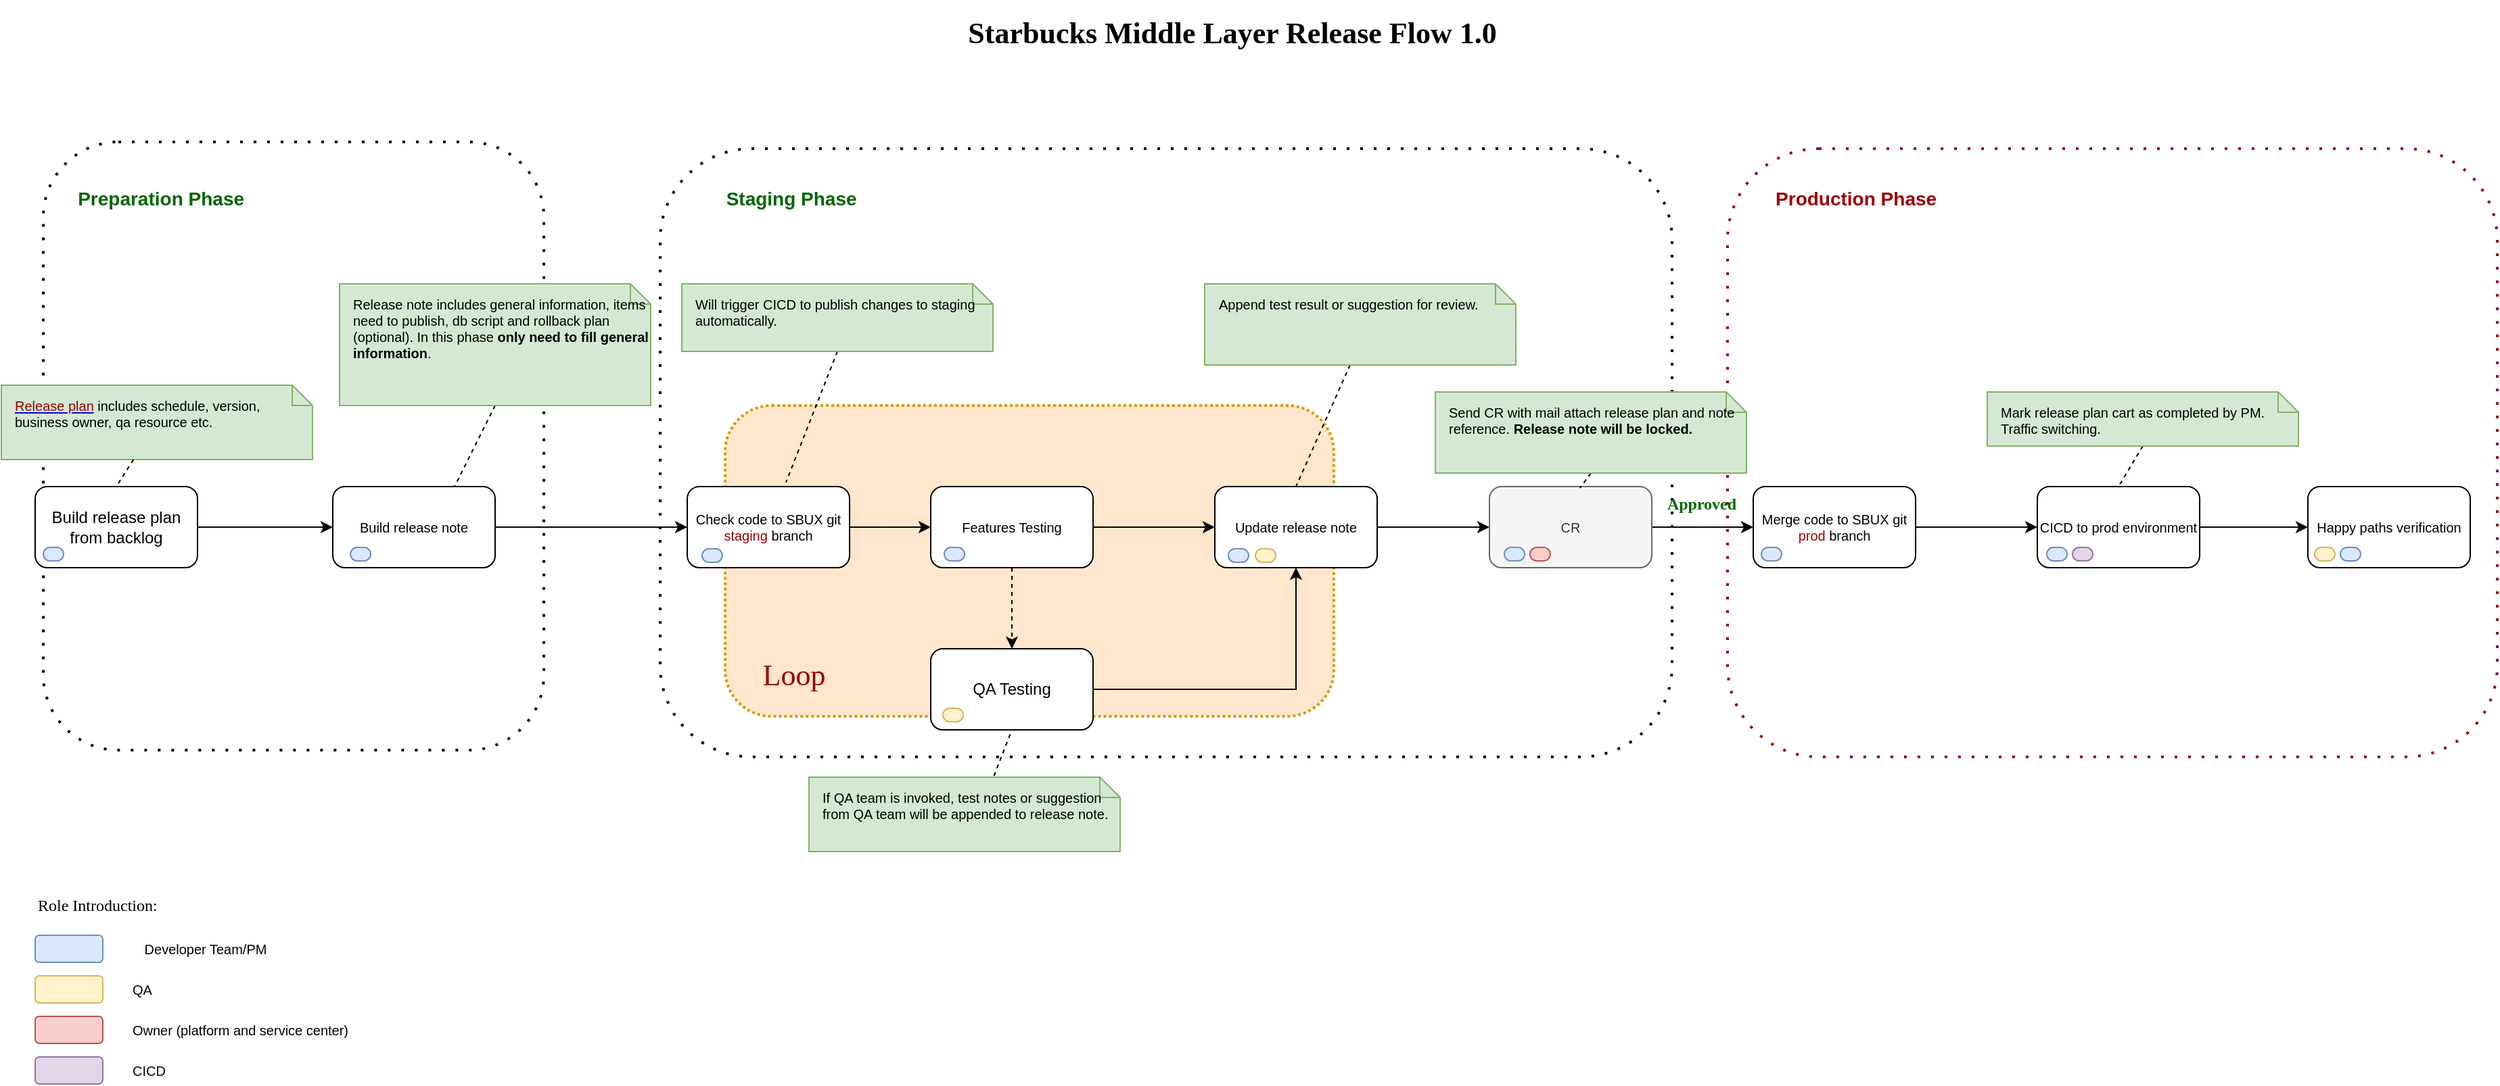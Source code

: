 <mxfile version="12.2.3" type="github" pages="1">
  <diagram id="5qH7znrg4a5zOn3isVv2" name="Release flow">
    <mxGraphModel dx="1053" dy="1758" grid="1" gridSize="10" guides="1" tooltips="1" connect="1" arrows="1" fold="1" page="1" pageScale="1" pageWidth="827" pageHeight="1169" math="0" shadow="0">
      <root>
        <mxCell id="0"/>
        <mxCell id="1" parent="0"/>
        <mxCell id="JBRAxDGxRT8pR8L-ADlC-114" value="" style="rounded=1;whiteSpace=wrap;html=1;fontFamily=Verdana;fontSize=22;align=left;dashed=1;dashPattern=1 4;fillColor=none;strokeWidth=2;" vertex="1" parent="1">
          <mxGeometry x="552" y="-60" width="748" height="450" as="geometry"/>
        </mxCell>
        <mxCell id="JBRAxDGxRT8pR8L-ADlC-132" value="" style="rounded=1;whiteSpace=wrap;html=1;fontFamily=Verdana;fontSize=22;align=left;fillColor=#ffe6cc;strokeWidth=2;strokeColor=#d79b00;dashed=1;dashPattern=1 1;" vertex="1" parent="1">
          <mxGeometry x="600" y="130" width="450" height="230" as="geometry"/>
        </mxCell>
        <mxCell id="JBRAxDGxRT8pR8L-ADlC-120" value="" style="rounded=1;whiteSpace=wrap;html=1;fontFamily=Verdana;fontSize=22;align=left;dashed=1;dashPattern=1 4;fillColor=none;strokeWidth=2;strokeColor=#990000;" vertex="1" parent="1">
          <mxGeometry x="1341" y="-60" width="569" height="450" as="geometry"/>
        </mxCell>
        <mxCell id="JBRAxDGxRT8pR8L-ADlC-111" value="" style="rounded=1;whiteSpace=wrap;html=1;fontFamily=Verdana;fontSize=22;align=left;dashed=1;dashPattern=1 4;fillColor=none;strokeWidth=2;" vertex="1" parent="1">
          <mxGeometry x="96" y="-65" width="370" height="450" as="geometry"/>
        </mxCell>
        <mxCell id="JBRAxDGxRT8pR8L-ADlC-82" style="edgeStyle=orthogonalEdgeStyle;rounded=0;orthogonalLoop=1;jettySize=auto;html=1;entryX=0;entryY=0.5;entryDx=0;entryDy=0;fontFamily=Helvetica;fontSize=10;" edge="1" parent="1" source="yajSgocMUXoN1iImktwN-1" target="JBRAxDGxRT8pR8L-ADlC-40">
          <mxGeometry relative="1" as="geometry"/>
        </mxCell>
        <mxCell id="yajSgocMUXoN1iImktwN-1" value="Build release plan from backlog" style="rounded=1;whiteSpace=wrap;html=1;" parent="1" vertex="1">
          <mxGeometry x="90" y="190" width="120" height="60" as="geometry"/>
        </mxCell>
        <mxCell id="JBRAxDGxRT8pR8L-ADlC-90" style="edgeStyle=orthogonalEdgeStyle;rounded=0;orthogonalLoop=1;jettySize=auto;html=1;entryX=0.5;entryY=1;entryDx=0;entryDy=0;fontFamily=Helvetica;fontSize=10;" edge="1" parent="1" source="yajSgocMUXoN1iImktwN-3" target="JBRAxDGxRT8pR8L-ADlC-49">
          <mxGeometry relative="1" as="geometry"/>
        </mxCell>
        <mxCell id="yajSgocMUXoN1iImktwN-3" value="QA Testing" style="rounded=1;whiteSpace=wrap;html=1;" parent="1" vertex="1">
          <mxGeometry x="752" y="310" width="120" height="60" as="geometry"/>
        </mxCell>
        <mxCell id="JBRAxDGxRT8pR8L-ADlC-38" value="" style="rounded=0;html=1;labelBackgroundColor=none;endArrow=none;dashed=1;entryX=0.75;entryY=0;entryDx=0;entryDy=0;exitX=0.5;exitY=1;exitDx=0;exitDy=0;exitPerimeter=0;" edge="1" source="JBRAxDGxRT8pR8L-ADlC-45" target="JBRAxDGxRT8pR8L-ADlC-40" parent="1">
          <mxGeometry relative="1" as="geometry">
            <mxPoint x="496" y="110" as="sourcePoint"/>
            <mxPoint x="323.75" y="170" as="targetPoint"/>
          </mxGeometry>
        </mxCell>
        <mxCell id="JBRAxDGxRT8pR8L-ADlC-85" style="edgeStyle=orthogonalEdgeStyle;rounded=0;orthogonalLoop=1;jettySize=auto;html=1;fontFamily=Helvetica;fontSize=10;" edge="1" parent="1" source="JBRAxDGxRT8pR8L-ADlC-39" target="JBRAxDGxRT8pR8L-ADlC-48">
          <mxGeometry relative="1" as="geometry"/>
        </mxCell>
        <mxCell id="JBRAxDGxRT8pR8L-ADlC-39" value="Check code to SBUX git &lt;font color=&quot;#990000&quot;&gt;staging&lt;/font&gt; branch" style="rounded=1;whiteSpace=wrap;html=1;fontFamily=Helvetica;fontSize=10;align=center;" vertex="1" parent="1">
          <mxGeometry x="572" y="190" width="120" height="60" as="geometry"/>
        </mxCell>
        <mxCell id="JBRAxDGxRT8pR8L-ADlC-131" style="edgeStyle=orthogonalEdgeStyle;rounded=0;orthogonalLoop=1;jettySize=auto;html=1;entryX=0;entryY=0.5;entryDx=0;entryDy=0;fontFamily=Verdana;fontSize=22;" edge="1" parent="1" source="JBRAxDGxRT8pR8L-ADlC-40" target="JBRAxDGxRT8pR8L-ADlC-39">
          <mxGeometry relative="1" as="geometry"/>
        </mxCell>
        <mxCell id="JBRAxDGxRT8pR8L-ADlC-40" value="Build release note" style="rounded=1;whiteSpace=wrap;html=1;fontFamily=Helvetica;fontSize=10;align=center;" vertex="1" parent="1">
          <mxGeometry x="310" y="190" width="120" height="60" as="geometry"/>
        </mxCell>
        <mxCell id="JBRAxDGxRT8pR8L-ADlC-43" value="&lt;p style=&quot;margin: 10px 0px 0px 10px ; text-align: left ; font-size: 10px&quot;&gt;&lt;a href=&quot;data:page/id,5qH7znrg4a5zOn3isVv2&quot;&gt;&lt;font color=&quot;#990000&quot;&gt;Release plan&lt;/font&gt;&lt;/a&gt;&amp;nbsp;includes schedule, version, business owner, qa resource etc.&lt;/p&gt;" style="shape=note;html=1;size=15;spacingLeft=5;align=left;html=1;overflow=fill;whiteSpace=wrap;align=center;fontFamily=Helvetica;fontSize=10;fillColor=#d5e8d4;strokeColor=#82b366;" vertex="1" parent="1">
          <mxGeometry x="65" y="115" width="230" height="55" as="geometry"/>
        </mxCell>
        <mxCell id="JBRAxDGxRT8pR8L-ADlC-45" value="&lt;p style=&quot;margin: 10px 0px 0px 10px ; text-align: left ; font-size: 10px&quot;&gt;Release note includes general information, items need to publish, db script and rollback plan (optional). In this phase &lt;b&gt;only need to fill general information&lt;/b&gt;.&lt;/p&gt;" style="shape=note;html=1;size=15;spacingLeft=5;align=left;html=1;overflow=fill;whiteSpace=wrap;align=center;fontFamily=Helvetica;fontSize=10;fillColor=#d5e8d4;strokeColor=#82b366;" vertex="1" parent="1">
          <mxGeometry x="315" y="40" width="230" height="90" as="geometry"/>
        </mxCell>
        <mxCell id="JBRAxDGxRT8pR8L-ADlC-44" value="" style="rounded=0;html=1;labelBackgroundColor=none;endArrow=none;dashed=1;entryX=0.5;entryY=0;entryDx=0;entryDy=0;" edge="1" parent="1" source="JBRAxDGxRT8pR8L-ADlC-43" target="yajSgocMUXoN1iImktwN-1">
          <mxGeometry relative="1" as="geometry">
            <mxPoint x="199" y="201.98" as="targetPoint"/>
          </mxGeometry>
        </mxCell>
        <mxCell id="JBRAxDGxRT8pR8L-ADlC-86" style="edgeStyle=orthogonalEdgeStyle;rounded=0;orthogonalLoop=1;jettySize=auto;html=1;entryX=0.5;entryY=0;entryDx=0;entryDy=0;fontFamily=Helvetica;fontSize=10;dashed=1;" edge="1" parent="1" source="JBRAxDGxRT8pR8L-ADlC-48" target="yajSgocMUXoN1iImktwN-3">
          <mxGeometry relative="1" as="geometry"/>
        </mxCell>
        <mxCell id="JBRAxDGxRT8pR8L-ADlC-89" style="edgeStyle=orthogonalEdgeStyle;rounded=0;orthogonalLoop=1;jettySize=auto;html=1;entryX=0;entryY=0.5;entryDx=0;entryDy=0;fontFamily=Helvetica;fontSize=10;" edge="1" parent="1" source="JBRAxDGxRT8pR8L-ADlC-48" target="JBRAxDGxRT8pR8L-ADlC-49">
          <mxGeometry relative="1" as="geometry"/>
        </mxCell>
        <mxCell id="JBRAxDGxRT8pR8L-ADlC-48" value="Features Testing" style="rounded=1;whiteSpace=wrap;html=1;fontFamily=Helvetica;fontSize=10;align=center;" vertex="1" parent="1">
          <mxGeometry x="752" y="190" width="120" height="60" as="geometry"/>
        </mxCell>
        <mxCell id="JBRAxDGxRT8pR8L-ADlC-49" value="Update release note" style="rounded=1;whiteSpace=wrap;html=1;fontFamily=Helvetica;fontSize=10;align=center;" vertex="1" parent="1">
          <mxGeometry x="962" y="190" width="120" height="60" as="geometry"/>
        </mxCell>
        <mxCell id="JBRAxDGxRT8pR8L-ADlC-92" style="edgeStyle=orthogonalEdgeStyle;rounded=0;orthogonalLoop=1;jettySize=auto;html=1;entryX=0;entryY=0.5;entryDx=0;entryDy=0;fontFamily=Helvetica;fontSize=10;" edge="1" parent="1" source="JBRAxDGxRT8pR8L-ADlC-50" target="JBRAxDGxRT8pR8L-ADlC-51">
          <mxGeometry relative="1" as="geometry"/>
        </mxCell>
        <mxCell id="JBRAxDGxRT8pR8L-ADlC-50" value="Merge code to SBUX git &lt;font color=&quot;#990000&quot;&gt;prod&amp;nbsp;&lt;/font&gt;branch" style="rounded=1;whiteSpace=wrap;html=1;fontFamily=Helvetica;fontSize=10;align=center;" vertex="1" parent="1">
          <mxGeometry x="1360" y="190" width="120" height="60" as="geometry"/>
        </mxCell>
        <mxCell id="JBRAxDGxRT8pR8L-ADlC-93" style="edgeStyle=orthogonalEdgeStyle;rounded=0;orthogonalLoop=1;jettySize=auto;html=1;entryX=0;entryY=0.5;entryDx=0;entryDy=0;fontFamily=Helvetica;fontSize=10;" edge="1" parent="1" source="JBRAxDGxRT8pR8L-ADlC-51" target="JBRAxDGxRT8pR8L-ADlC-52">
          <mxGeometry relative="1" as="geometry"/>
        </mxCell>
        <mxCell id="JBRAxDGxRT8pR8L-ADlC-51" value="CICD to prod environment" style="rounded=1;whiteSpace=wrap;html=1;fontFamily=Helvetica;fontSize=10;align=center;" vertex="1" parent="1">
          <mxGeometry x="1570" y="190" width="120" height="60" as="geometry"/>
        </mxCell>
        <mxCell id="JBRAxDGxRT8pR8L-ADlC-52" value="Happy paths verification" style="rounded=1;whiteSpace=wrap;html=1;fontFamily=Helvetica;fontSize=10;align=center;" vertex="1" parent="1">
          <mxGeometry x="1770" y="190" width="120" height="60" as="geometry"/>
        </mxCell>
        <mxCell id="JBRAxDGxRT8pR8L-ADlC-56" value="" style="rounded=1;whiteSpace=wrap;html=1;fontFamily=Helvetica;fontSize=10;align=center;fillColor=#dae8fc;strokeColor=#6c8ebf;" vertex="1" parent="1">
          <mxGeometry x="90" y="522" width="50" height="20" as="geometry"/>
        </mxCell>
        <mxCell id="JBRAxDGxRT8pR8L-ADlC-57" value="Developer Team/PM" style="text;html=1;strokeColor=none;fillColor=none;align=center;verticalAlign=middle;whiteSpace=wrap;rounded=0;fontFamily=Helvetica;fontSize=10;" vertex="1" parent="1">
          <mxGeometry x="156" y="522" width="120" height="20" as="geometry"/>
        </mxCell>
        <mxCell id="JBRAxDGxRT8pR8L-ADlC-63" value="" style="rounded=1;whiteSpace=wrap;html=1;fontFamily=Helvetica;fontSize=10;align=center;fillColor=#fff2cc;strokeColor=#d6b656;" vertex="1" parent="1">
          <mxGeometry x="90" y="552" width="50" height="20" as="geometry"/>
        </mxCell>
        <mxCell id="JBRAxDGxRT8pR8L-ADlC-64" value="QA" style="text;html=1;strokeColor=none;fillColor=none;align=left;verticalAlign=middle;whiteSpace=wrap;rounded=0;fontFamily=Helvetica;fontSize=10;" vertex="1" parent="1">
          <mxGeometry x="160" y="552" width="40" height="20" as="geometry"/>
        </mxCell>
        <mxCell id="JBRAxDGxRT8pR8L-ADlC-65" value="" style="rounded=1;whiteSpace=wrap;html=1;fontFamily=Helvetica;fontSize=10;align=center;fillColor=#f8cecc;strokeColor=#b85450;" vertex="1" parent="1">
          <mxGeometry x="90" y="582" width="50" height="20" as="geometry"/>
        </mxCell>
        <mxCell id="JBRAxDGxRT8pR8L-ADlC-66" value="Owner (platform and service center)" style="text;html=1;strokeColor=none;fillColor=none;align=left;verticalAlign=middle;whiteSpace=wrap;rounded=0;fontFamily=Helvetica;fontSize=10;" vertex="1" parent="1">
          <mxGeometry x="160" y="582" width="200" height="20" as="geometry"/>
        </mxCell>
        <mxCell id="JBRAxDGxRT8pR8L-ADlC-72" value="" style="rounded=1;whiteSpace=wrap;html=1;fontFamily=Helvetica;fontSize=10;align=center;fillColor=#e1d5e7;strokeColor=#9673a6;" vertex="1" parent="1">
          <mxGeometry x="90" y="612" width="50" height="20" as="geometry"/>
        </mxCell>
        <mxCell id="JBRAxDGxRT8pR8L-ADlC-73" value="CICD" style="text;html=1;strokeColor=none;fillColor=none;align=left;verticalAlign=middle;whiteSpace=wrap;rounded=0;fontFamily=Helvetica;fontSize=10;" vertex="1" parent="1">
          <mxGeometry x="160" y="612" width="40" height="20" as="geometry"/>
        </mxCell>
        <mxCell id="JBRAxDGxRT8pR8L-ADlC-78" value="" style="rounded=0;html=1;labelBackgroundColor=none;endArrow=none;dashed=1;entryX=0.608;entryY=-0.05;entryDx=0;entryDy=0;exitX=0.5;exitY=1;exitDx=0;exitDy=0;exitPerimeter=0;entryPerimeter=0;" edge="1" parent="1" source="JBRAxDGxRT8pR8L-ADlC-79" target="JBRAxDGxRT8pR8L-ADlC-39">
          <mxGeometry relative="1" as="geometry">
            <mxPoint x="718" y="110" as="sourcePoint"/>
            <mxPoint x="652" y="190" as="targetPoint"/>
          </mxGeometry>
        </mxCell>
        <mxCell id="JBRAxDGxRT8pR8L-ADlC-79" value="&lt;p style=&quot;margin: 10px 0px 0px 10px ; text-align: left ; font-size: 10px&quot;&gt;Will trigger CICD to publish changes to staging automatically.&lt;/p&gt;" style="shape=note;html=1;size=15;spacingLeft=5;align=left;html=1;overflow=fill;whiteSpace=wrap;align=center;fontFamily=Helvetica;fontSize=10;fillColor=#d5e8d4;strokeColor=#82b366;" vertex="1" parent="1">
          <mxGeometry x="568" y="40" width="230" height="50" as="geometry"/>
        </mxCell>
        <mxCell id="JBRAxDGxRT8pR8L-ADlC-80" value="" style="rounded=0;html=1;labelBackgroundColor=none;endArrow=none;dashed=1;entryX=0.5;entryY=0;entryDx=0;entryDy=0;exitX=0.5;exitY=1;exitDx=0;exitDy=0;exitPerimeter=0;" edge="1" parent="1" target="JBRAxDGxRT8pR8L-ADlC-49">
          <mxGeometry relative="1" as="geometry">
            <mxPoint x="1062" y="100" as="sourcePoint"/>
            <mxPoint x="1017" y="190" as="targetPoint"/>
          </mxGeometry>
        </mxCell>
        <mxCell id="JBRAxDGxRT8pR8L-ADlC-81" value="&lt;p style=&quot;margin: 10px 0px 0px 10px ; text-align: left ; font-size: 10px&quot;&gt;Append test result or suggestion for review.&lt;/p&gt;" style="shape=note;html=1;size=15;spacingLeft=5;align=left;html=1;overflow=fill;whiteSpace=wrap;align=center;fontFamily=Helvetica;fontSize=10;fillColor=#d5e8d4;strokeColor=#82b366;" vertex="1" parent="1">
          <mxGeometry x="954.5" y="40" width="230" height="60" as="geometry"/>
        </mxCell>
        <mxCell id="JBRAxDGxRT8pR8L-ADlC-94" value="" style="rounded=1;whiteSpace=wrap;html=1;fontFamily=Helvetica;fontSize=10;align=center;fillColor=#dae8fc;strokeColor=#6c8ebf;arcSize=50;" vertex="1" parent="1">
          <mxGeometry x="96" y="235" width="15" height="10" as="geometry"/>
        </mxCell>
        <mxCell id="JBRAxDGxRT8pR8L-ADlC-95" value="" style="rounded=1;whiteSpace=wrap;html=1;fontFamily=Helvetica;fontSize=10;align=center;fillColor=#dae8fc;strokeColor=#6c8ebf;arcSize=50;" vertex="1" parent="1">
          <mxGeometry x="323" y="235" width="15" height="10" as="geometry"/>
        </mxCell>
        <mxCell id="JBRAxDGxRT8pR8L-ADlC-97" value="" style="rounded=1;whiteSpace=wrap;html=1;fontFamily=Helvetica;fontSize=10;align=center;fillColor=#dae8fc;strokeColor=#6c8ebf;arcSize=50;" vertex="1" parent="1">
          <mxGeometry x="583" y="236" width="15" height="10" as="geometry"/>
        </mxCell>
        <mxCell id="JBRAxDGxRT8pR8L-ADlC-98" value="" style="rounded=1;whiteSpace=wrap;html=1;fontFamily=Helvetica;fontSize=10;align=center;fillColor=#dae8fc;strokeColor=#6c8ebf;arcSize=50;" vertex="1" parent="1">
          <mxGeometry x="762" y="235" width="15" height="10" as="geometry"/>
        </mxCell>
        <mxCell id="JBRAxDGxRT8pR8L-ADlC-99" value="" style="rounded=1;whiteSpace=wrap;html=1;fontFamily=Helvetica;fontSize=10;align=center;fillColor=#dae8fc;strokeColor=#6c8ebf;arcSize=50;" vertex="1" parent="1">
          <mxGeometry x="972" y="236" width="15" height="10" as="geometry"/>
        </mxCell>
        <mxCell id="JBRAxDGxRT8pR8L-ADlC-100" value="" style="rounded=1;whiteSpace=wrap;html=1;fontFamily=Helvetica;fontSize=10;align=center;fillColor=#fff2cc;strokeColor=#d6b656;arcSize=50;" vertex="1" parent="1">
          <mxGeometry x="761" y="354" width="15" height="10" as="geometry"/>
        </mxCell>
        <mxCell id="JBRAxDGxRT8pR8L-ADlC-101" value="" style="rounded=1;whiteSpace=wrap;html=1;fontFamily=Helvetica;fontSize=10;align=center;fillColor=#fff2cc;strokeColor=#d6b656;arcSize=50;" vertex="1" parent="1">
          <mxGeometry x="992" y="236" width="15" height="10" as="geometry"/>
        </mxCell>
        <mxCell id="JBRAxDGxRT8pR8L-ADlC-102" value="" style="rounded=1;whiteSpace=wrap;html=1;fontFamily=Helvetica;fontSize=10;align=center;fillColor=#dae8fc;strokeColor=#6c8ebf;arcSize=50;" vertex="1" parent="1">
          <mxGeometry x="1366" y="235" width="15" height="10" as="geometry"/>
        </mxCell>
        <mxCell id="JBRAxDGxRT8pR8L-ADlC-103" value="" style="rounded=0;html=1;labelBackgroundColor=none;endArrow=none;dashed=1;entryX=0.5;entryY=0;entryDx=0;entryDy=0;exitX=0.5;exitY=1;exitDx=0;exitDy=0;exitPerimeter=0;" edge="1" parent="1" source="JBRAxDGxRT8pR8L-ADlC-104" target="JBRAxDGxRT8pR8L-ADlC-51">
          <mxGeometry relative="1" as="geometry">
            <mxPoint x="1696" y="110" as="sourcePoint"/>
            <mxPoint x="1635" y="190" as="targetPoint"/>
          </mxGeometry>
        </mxCell>
        <mxCell id="JBRAxDGxRT8pR8L-ADlC-104" value="&lt;p style=&quot;margin: 10px 0px 0px 10px ; text-align: left ; font-size: 10px&quot;&gt;Mark release plan cart as completed by PM. Traffic switching.&amp;nbsp;&lt;/p&gt;" style="shape=note;html=1;size=15;spacingLeft=5;align=left;html=1;overflow=fill;whiteSpace=wrap;align=center;fontFamily=Helvetica;fontSize=10;fillColor=#d5e8d4;strokeColor=#82b366;" vertex="1" parent="1">
          <mxGeometry x="1533" y="120" width="230" height="40" as="geometry"/>
        </mxCell>
        <mxCell id="JBRAxDGxRT8pR8L-ADlC-105" value="" style="rounded=1;whiteSpace=wrap;html=1;fontFamily=Helvetica;fontSize=10;align=center;fillColor=#dae8fc;strokeColor=#6c8ebf;arcSize=50;" vertex="1" parent="1">
          <mxGeometry x="1577" y="235" width="15" height="10" as="geometry"/>
        </mxCell>
        <mxCell id="JBRAxDGxRT8pR8L-ADlC-106" value="" style="rounded=1;whiteSpace=wrap;html=1;fontFamily=Helvetica;fontSize=10;align=center;fillColor=#e1d5e7;strokeColor=#9673a6;arcSize=50;" vertex="1" parent="1">
          <mxGeometry x="1596" y="235" width="15" height="10" as="geometry"/>
        </mxCell>
        <mxCell id="JBRAxDGxRT8pR8L-ADlC-107" value="" style="rounded=1;whiteSpace=wrap;html=1;fontFamily=Helvetica;fontSize=10;align=center;fillColor=#fff2cc;strokeColor=#d6b656;arcSize=50;" vertex="1" parent="1">
          <mxGeometry x="1775" y="235" width="15" height="10" as="geometry"/>
        </mxCell>
        <mxCell id="JBRAxDGxRT8pR8L-ADlC-108" value="Starbucks Middle Layer Release Flow 1.0" style="text;html=1;strokeColor=none;fillColor=none;align=center;verticalAlign=middle;whiteSpace=wrap;rounded=0;fontFamily=Verdana;fontSize=22;fontStyle=1" vertex="1" parent="1">
          <mxGeometry x="660" y="-170" width="630" height="50" as="geometry"/>
        </mxCell>
        <mxCell id="JBRAxDGxRT8pR8L-ADlC-109" value="" style="rounded=0;html=1;labelBackgroundColor=none;endArrow=none;dashed=1;entryX=0.5;entryY=1;entryDx=0;entryDy=0;exitX=0.5;exitY=1;exitDx=0;exitDy=0;exitPerimeter=0;" edge="1" parent="1" source="JBRAxDGxRT8pR8L-ADlC-110" target="yajSgocMUXoN1iImktwN-3">
          <mxGeometry relative="1" as="geometry">
            <mxPoint x="878" y="185" as="sourcePoint"/>
            <mxPoint x="814" y="269.02" as="targetPoint"/>
          </mxGeometry>
        </mxCell>
        <mxCell id="JBRAxDGxRT8pR8L-ADlC-110" value="&lt;p style=&quot;margin: 10px 0px 0px 10px ; text-align: left ; font-size: 10px&quot;&gt;If QA team is invoked, test notes or suggestion from QA team will be appended to release note.&lt;/p&gt;" style="shape=note;html=1;size=15;spacingLeft=5;align=left;html=1;overflow=fill;whiteSpace=wrap;align=center;fontFamily=Helvetica;fontSize=10;fillColor=#d5e8d4;strokeColor=#82b366;" vertex="1" parent="1">
          <mxGeometry x="662" y="405" width="230" height="55" as="geometry"/>
        </mxCell>
        <mxCell id="JBRAxDGxRT8pR8L-ADlC-112" value="&lt;span style=&quot;font-family: &amp;#34;arial&amp;#34; , &amp;#34;microsoft yahei&amp;#34; , &amp;#34;\\5fae软雅黑&amp;#34; , &amp;#34;\\5b8b体&amp;#34; , &amp;#34;malgun gothic&amp;#34; , &amp;#34;meiryo&amp;#34; , sans-serif ; font-size: 14px ; line-height: 21px ; text-align: left ; background-color: rgb(255 , 255 , 255)&quot;&gt;&lt;font color=&quot;#006600&quot;&gt;Preparation Phase&lt;span class=&quot;Apple-converted-space&quot;&gt;&amp;nbsp;&lt;/span&gt;&lt;/font&gt;&lt;/span&gt;" style="text;html=1;strokeColor=none;fillColor=none;align=center;verticalAlign=middle;whiteSpace=wrap;rounded=0;dashed=1;dashPattern=1 4;fontFamily=Verdana;fontSize=22;fontStyle=1" vertex="1" parent="1">
          <mxGeometry x="108" y="-40" width="154" height="30" as="geometry"/>
        </mxCell>
        <mxCell id="JBRAxDGxRT8pR8L-ADlC-119" value="&lt;span style=&quot;font-family: &amp;#34;arial&amp;#34; , &amp;#34;microsoft yahei&amp;#34; , &amp;#34;\\5fae软雅黑&amp;#34; , &amp;#34;\\5b8b体&amp;#34; , &amp;#34;malgun gothic&amp;#34; , &amp;#34;meiryo&amp;#34; , sans-serif ; font-size: 14px ; line-height: 21px ; text-align: left ; background-color: rgb(255 , 255 , 255)&quot;&gt;&lt;font color=&quot;#006600&quot;&gt;Staging Phase&lt;span class=&quot;Apple-converted-space&quot;&gt;&amp;nbsp;&lt;/span&gt;&lt;/font&gt;&lt;/span&gt;" style="text;html=1;strokeColor=none;fillColor=none;align=center;verticalAlign=middle;whiteSpace=wrap;rounded=0;dashed=1;dashPattern=1 4;fontFamily=Verdana;fontSize=22;fontStyle=1" vertex="1" parent="1">
          <mxGeometry x="574" y="-40" width="154" height="30" as="geometry"/>
        </mxCell>
        <mxCell id="JBRAxDGxRT8pR8L-ADlC-121" value="&lt;span style=&quot;font-family: &amp;#34;arial&amp;#34; , &amp;#34;microsoft yahei&amp;#34; , &amp;#34;\\5fae软雅黑&amp;#34; , &amp;#34;\\5b8b体&amp;#34; , &amp;#34;malgun gothic&amp;#34; , &amp;#34;meiryo&amp;#34; , sans-serif ; font-size: 14px ; line-height: 21px ; text-align: left ; background-color: rgb(255 , 255 , 255)&quot;&gt;&lt;font color=&quot;#990000&quot;&gt;Production Phase&lt;span class=&quot;Apple-converted-space&quot;&gt;&amp;nbsp;&lt;/span&gt;&lt;/font&gt;&lt;/span&gt;" style="text;html=1;strokeColor=none;fillColor=none;align=center;verticalAlign=middle;whiteSpace=wrap;rounded=0;dashed=1;dashPattern=1 4;fontFamily=Verdana;fontSize=22;fontStyle=1" vertex="1" parent="1">
          <mxGeometry x="1361" y="-40" width="154" height="30" as="geometry"/>
        </mxCell>
        <mxCell id="JBRAxDGxRT8pR8L-ADlC-123" style="edgeStyle=orthogonalEdgeStyle;rounded=0;orthogonalLoop=1;jettySize=auto;html=1;entryX=0;entryY=0.5;entryDx=0;entryDy=0;fontFamily=Helvetica;fontSize=10;exitX=1;exitY=0.5;exitDx=0;exitDy=0;" edge="1" parent="1" target="JBRAxDGxRT8pR8L-ADlC-125" source="JBRAxDGxRT8pR8L-ADlC-49">
          <mxGeometry relative="1" as="geometry">
            <mxPoint x="1090" y="220" as="sourcePoint"/>
          </mxGeometry>
        </mxCell>
        <mxCell id="JBRAxDGxRT8pR8L-ADlC-124" style="edgeStyle=orthogonalEdgeStyle;rounded=0;orthogonalLoop=1;jettySize=auto;html=1;fontFamily=Helvetica;fontSize=10;" edge="1" parent="1" source="JBRAxDGxRT8pR8L-ADlC-125">
          <mxGeometry relative="1" as="geometry">
            <mxPoint x="1360" y="220" as="targetPoint"/>
          </mxGeometry>
        </mxCell>
        <mxCell id="JBRAxDGxRT8pR8L-ADlC-125" value="CR" style="rounded=1;whiteSpace=wrap;html=1;fontFamily=Helvetica;fontSize=10;align=center;fillColor=#f5f5f5;strokeColor=#666666;fontColor=#333333;" vertex="1" parent="1">
          <mxGeometry x="1165" y="190" width="120" height="60" as="geometry"/>
        </mxCell>
        <mxCell id="JBRAxDGxRT8pR8L-ADlC-126" value="" style="rounded=0;html=1;labelBackgroundColor=none;endArrow=none;dashed=1;entryX=0.558;entryY=0.017;entryDx=0;entryDy=0;exitX=0.5;exitY=1;exitDx=0;exitDy=0;exitPerimeter=0;entryPerimeter=0;" edge="1" parent="1" source="JBRAxDGxRT8pR8L-ADlC-127" target="JBRAxDGxRT8pR8L-ADlC-125">
          <mxGeometry relative="1" as="geometry">
            <mxPoint x="1353" y="175" as="sourcePoint"/>
            <mxPoint x="1277" y="255" as="targetPoint"/>
          </mxGeometry>
        </mxCell>
        <mxCell id="JBRAxDGxRT8pR8L-ADlC-128" value="" style="rounded=1;whiteSpace=wrap;html=1;fontFamily=Helvetica;fontSize=10;align=center;fillColor=#dae8fc;strokeColor=#6c8ebf;arcSize=50;" vertex="1" parent="1">
          <mxGeometry x="1176" y="235" width="15" height="10" as="geometry"/>
        </mxCell>
        <mxCell id="JBRAxDGxRT8pR8L-ADlC-129" value="&lt;font style=&quot;font-size: 12px&quot; color=&quot;#006600&quot;&gt;&lt;b&gt;Approved&lt;/b&gt;&lt;/font&gt;" style="text;html=1;strokeColor=none;fillColor=none;align=center;verticalAlign=middle;whiteSpace=wrap;rounded=0;dashed=1;dashPattern=1 4;fontFamily=Verdana;fontSize=22;" vertex="1" parent="1">
          <mxGeometry x="1282" y="190" width="80" height="20" as="geometry"/>
        </mxCell>
        <mxCell id="JBRAxDGxRT8pR8L-ADlC-130" value="" style="rounded=1;whiteSpace=wrap;html=1;fontFamily=Helvetica;fontSize=10;align=center;fillColor=#f8cecc;strokeColor=#b85450;arcSize=50;" vertex="1" parent="1">
          <mxGeometry x="1195" y="235" width="15" height="10" as="geometry"/>
        </mxCell>
        <mxCell id="JBRAxDGxRT8pR8L-ADlC-133" value="&lt;font color=&quot;#990000&quot;&gt;Loop&lt;/font&gt;" style="text;html=1;strokeColor=none;fillColor=none;align=center;verticalAlign=middle;whiteSpace=wrap;rounded=0;dashed=1;dashPattern=1 1;fontFamily=Verdana;fontSize=22;" vertex="1" parent="1">
          <mxGeometry x="631" y="320" width="40" height="20" as="geometry"/>
        </mxCell>
        <mxCell id="JBRAxDGxRT8pR8L-ADlC-127" value="&lt;p style=&quot;margin: 10px 0px 0px 10px ; text-align: left ; font-size: 10px&quot;&gt;Send CR with mail attach release plan and note reference. &lt;b&gt;Release note will be locked.&lt;/b&gt;&lt;/p&gt;" style="shape=note;html=1;size=15;spacingLeft=5;align=left;html=1;overflow=fill;whiteSpace=wrap;align=center;fontFamily=Helvetica;fontSize=10;fillColor=#d5e8d4;strokeColor=#82b366;" vertex="1" parent="1">
          <mxGeometry x="1125" y="120" width="230" height="60" as="geometry"/>
        </mxCell>
        <mxCell id="JBRAxDGxRT8pR8L-ADlC-134" value="" style="rounded=1;whiteSpace=wrap;html=1;fontFamily=Helvetica;fontSize=10;align=center;fillColor=#dae8fc;strokeColor=#6c8ebf;arcSize=50;" vertex="1" parent="1">
          <mxGeometry x="1794" y="235" width="15" height="10" as="geometry"/>
        </mxCell>
        <mxCell id="JBRAxDGxRT8pR8L-ADlC-137" value="Role Introduction:" style="text;html=1;strokeColor=none;fillColor=none;align=left;verticalAlign=middle;whiteSpace=wrap;rounded=0;dashed=1;dashPattern=1 1;fontFamily=Verdana;fontSize=12;fontStyle=0" vertex="1" parent="1">
          <mxGeometry x="90" y="490" width="202" height="20" as="geometry"/>
        </mxCell>
      </root>
    </mxGraphModel>
  </diagram>
</mxfile>

